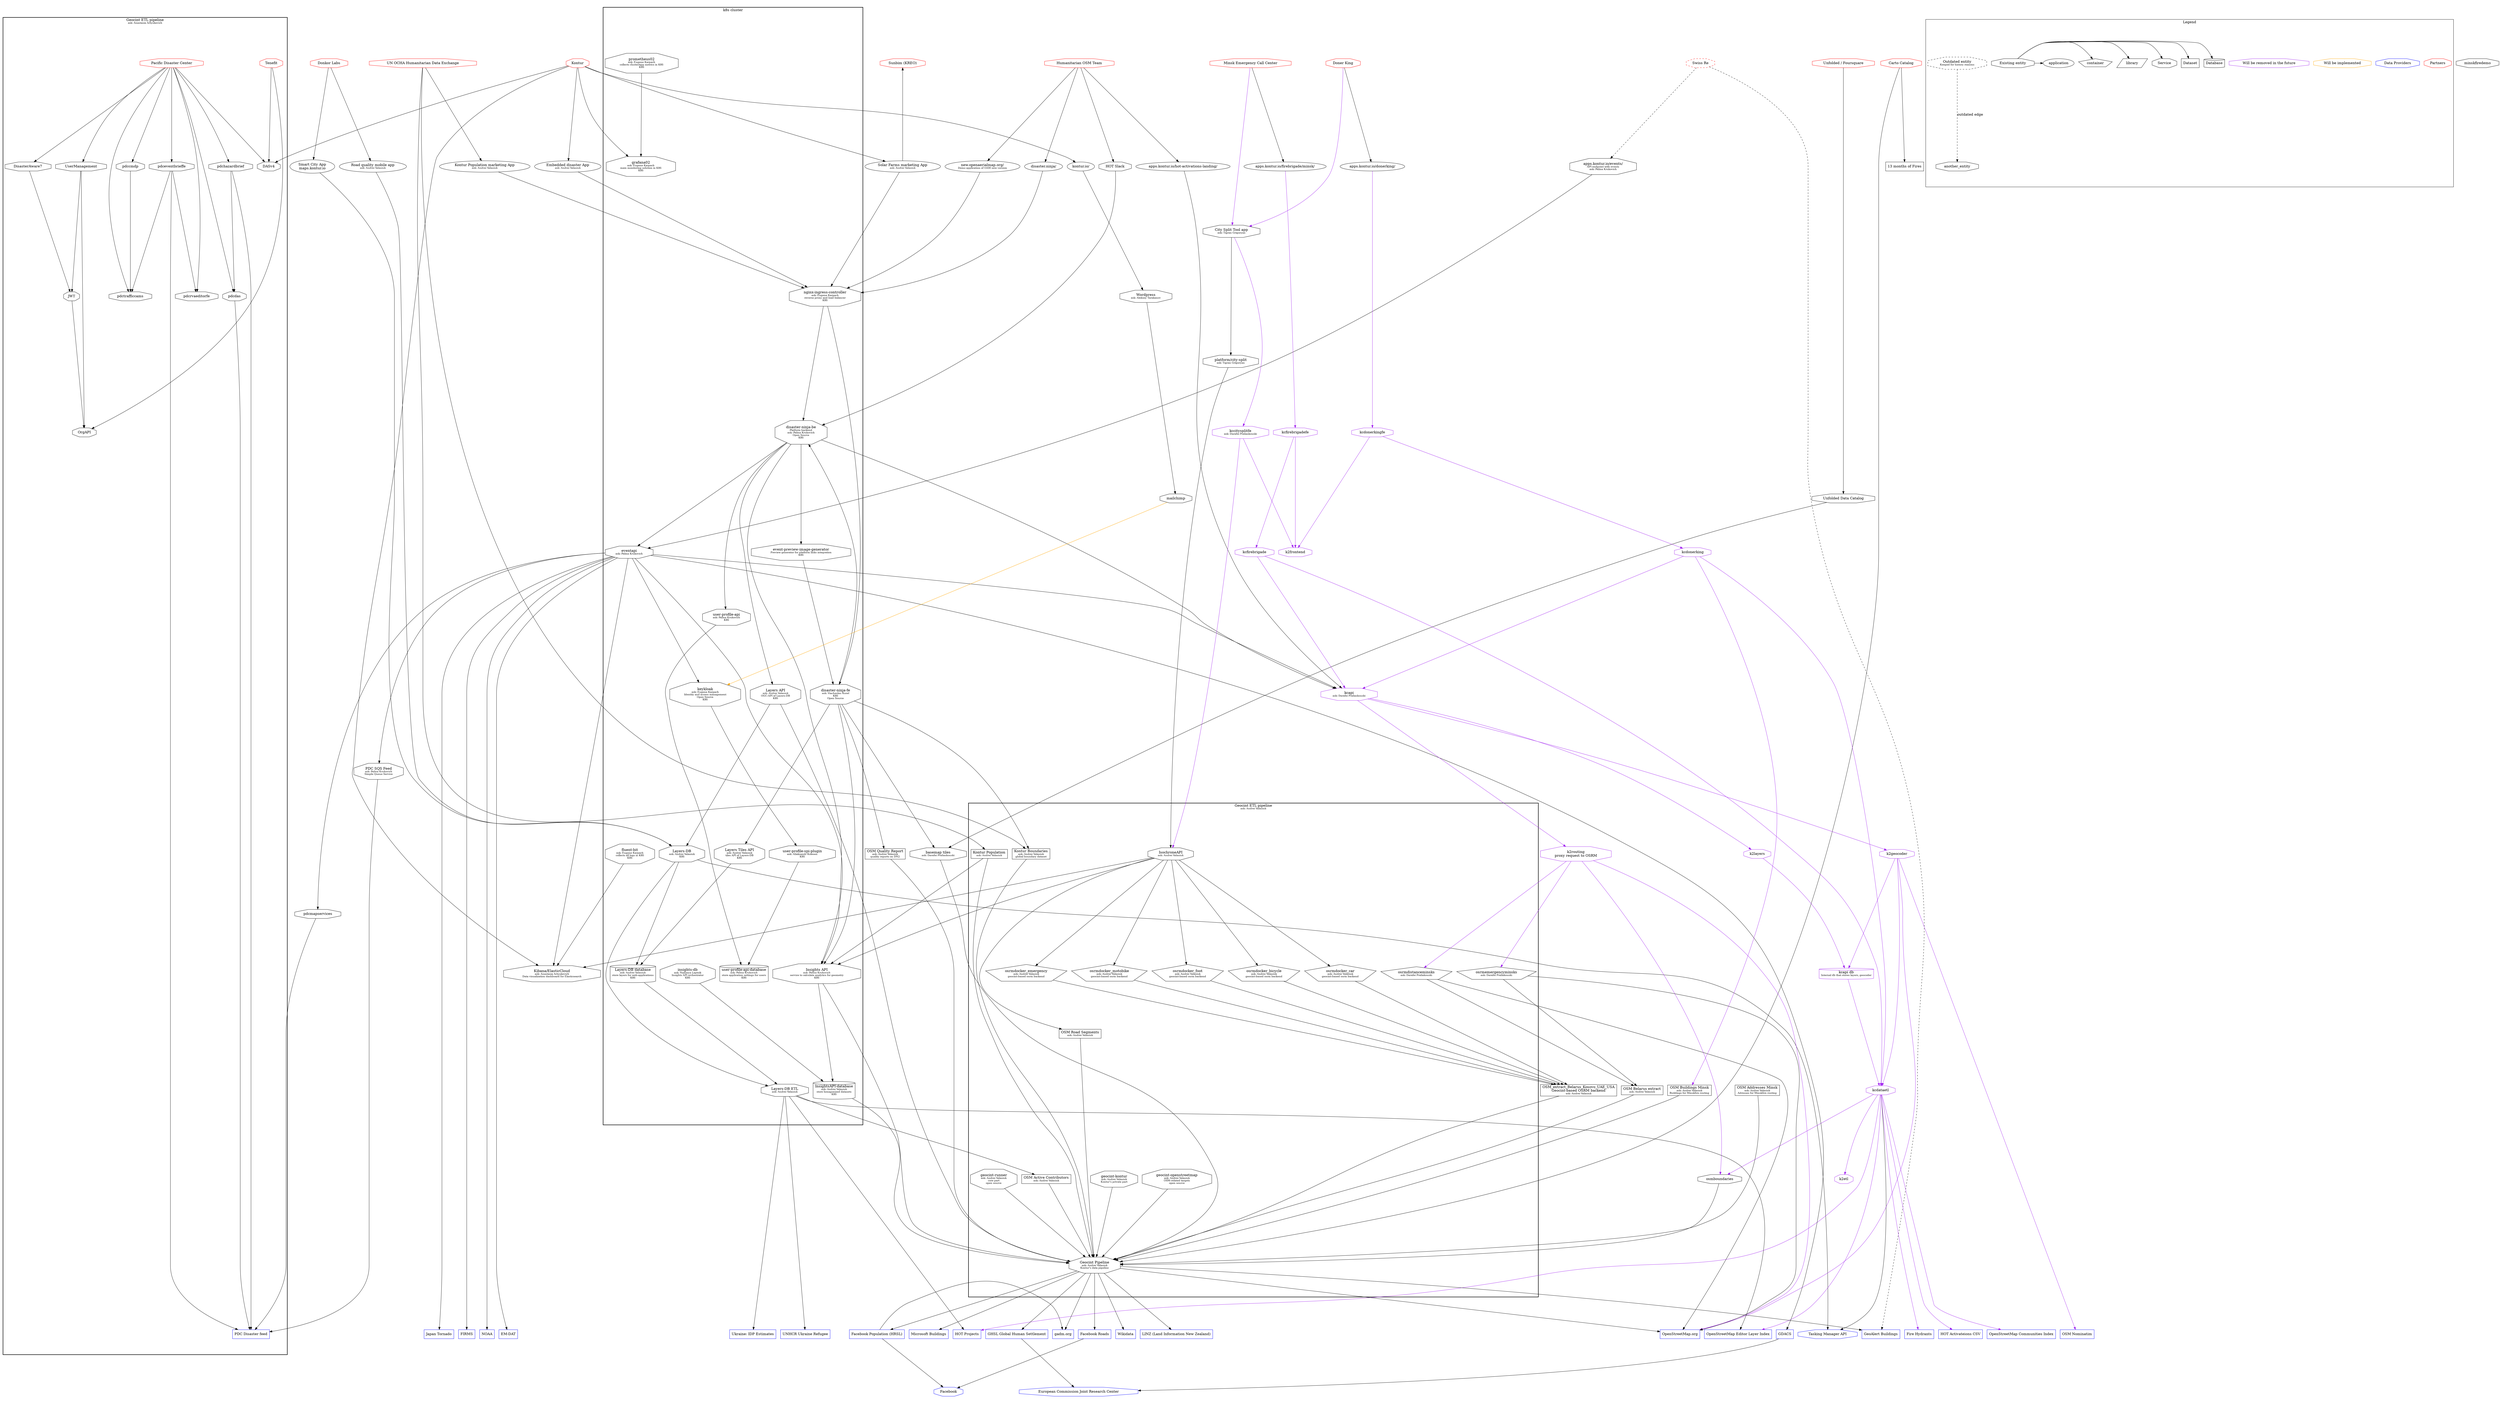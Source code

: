 digraph Platform_services{
    ratio=0.5625
    #ratio=0.7
    #ratio=1.0407 // 1993:1915
    #ratio=1.42
    maxiter=10000
    #compound=true;
    newrank=true
    edge[minlen=1,weight=1]
    node[shape=octagon]
    // customers
    {
        rank=same;
        HOT [label="Humanitarian OSM Team",color=red]
        PDC [label="Pacific Disaster Center",color=red]
        Tenefit [label="Tenefit",color=red]
        //Vianova [label="Vianova",color=red]
        SwissRe [label="Swiss Re",color=red,style=dashed]
        DonerKing [label="Doner King",color=red]
        mchs [label="Minsk Emergency Call Center",color=red]
        HDX [label="UN OCHA Humanitarian Data Exchange",color=red]
        Kontur [label="Kontur",color=red]
        Unfolded [label="Unfolded / Foursquare",color=red]
        cartocatalog [label="Carto Catalog", color=red] //updated 2021-10-08
        DonkorLabs [label="Donkor Labs",color=red]
        Sunbim [label="Sunbim (KREO)",color=red]
    }
    // user facing
    // external
    {
        rank=same;
        osm [label="OpenStreetMap.org",color=blue,shape=rectangle]
        facebookpopulation [label="Facebook Population (HRSL)",color=blue,shape=rectangle]
        facebookroads [label="Facebook Roads",color=blue,shape=rectangle]
        msbuildings [label="Microsoft Buildings",color=blue,shape=rectangle]
        geoalertbuildings [label="GeoAlert Buildings",color=blue,shape=rectangle]
        gdacs [label="GDACS", color=blue,shape=rectangle]
        ghs [label="GHSL Global Human Settlement",color=blue,shape=rectangle]
        gadm [label="gadm.org",color=blue,shape=rectangle]
        hotactivations [label="HOT Projects",color=blue,shape=rectangle]
        hotactivationscsv [label="HOT Activateions CSV",color=blue,shape=rectangle]
        wikidata [label="Wikidata",color=blue,shape=rectangle]
        linz [label="LINZ (Land Information New Zealand)",color=blue,shape=rectangle]

        osmlayers [label="OpenStreetMap Editor Layer Index",color=blue,shape=rectangle]
        osmcommunities [label="OpenStreetMap Communities Index",color=blue,shape=rectangle]
        pdcdisasters [label="PDC Disaster feed",color=blue,shape=rectangle]
        taskingmanagerapi [label="Tasking Manager API",color=blue] //new
        firms [label="FIRMS", color=blue,shape=rectangle] //new
        noaa [label="NOAA", color=blue,shape=rectangle] //new
        emdat [label="EM-DAT", color=blue,shape=rectangle] //new
        japantornado [label="Japan Tornado", color=blue,shape=rectangle] //new??
        firehydrants [label="Fire Hydrants", color=blue,shape=rectangle] //new
        osmnominatim [label="OSM Nominatim", color=blue,shape=rectangle]
        unhcrukrainerefugee [label="UNHCR Ukraine Refugee", color=blue,shape=rectangle]
        idpestimates [label="Ukraine: IDP Estimates", color=blue,shape=rectangle]
    }

    "layers-db" -> taskingmanagerapi
    "kcdataetl" -> taskingmanagerapi

    {
        rank=same
        OSM_quality_report [label=<OSM Quality Report<BR /><FONT POINT-SIZE="10">ask: Andrei Valasiuk<BR />quality reports on DN2</FONT>>,shape=rectangle]
        k2routing [label=<k2routing<BR />proxy request to OSRM>]
        k2layers
        k2geocoder
    }

    subgraph cluster_legend {
        label="Legend"
        {
            rank=same;
            "Partners" [color=red]
            "Data Providers" [color=blue]
            "Will be implemented" [color=orange]
            "Will be removed in the future" [color=purple]
        }

        {
            rank=same;
            "Existing entity" [color=black]
            database [label=<Database>,shape=cylinder,color=black]
            "Existing entity" -> database
            dataset [label=<Dataset>,shape=rectangle,color=black]
            "Existing entity" -> dataset
            service [label=<Service>,shape=octagon,color=black]
            "Existing entity" -> service
            library [label=<library>,shape=parallelogram,color=black]
            "Existing entity" -> library
            container [label=<container>,shape=pentagon,color=black]
            "Existing entity" -> container
            ellipse [label=<application>,shape=ellipse,color=black]
            "Existing entity" -> ellipse
        }

        {
            //rank=same;
            outdated [label=<Outdated entity<BR /><FONT POINT-SIZE="10">Keeped for history reasons</FONT>>,style=dashed]
            another_entity [shape=octagon]
            outdated -> another_entity [label="outdated edge",style=dashed]
        }        
    }

    subgraph cluster_k8s {
        label="k8s cluster"
        style=bold
        "nginx-ingress-controller" [label=<nginx-ingress-controller<BR /><FONT POINT-SIZE="10">ask: Eugene Karpach<BR />reverse proxy and load balancer<br/>K8S</FONT>>]
        "layers-tiles-api" [label=<Layers Tiles API<BR /><FONT POINT-SIZE="10">ask: Andrei Valasiuk<BR />tiles API of Layers-DB<BR />K8S</FONT>>]
        "Layers-API" [label=<Layers API<BR /><FONT POINT-SIZE="10">ask: Andrei Valasiuk<BR />OGC-API of Layers-DB<BR />K8S</FONT>>]
        "disaster-ninja-be" [label=<disaster-ninja-be<BR /><FONT POINT-SIZE="10">Platform backend<BR />ask: Palina Krukovich<BR />Open Source<BR />K8S</FONT>>]
        "disaster-ninja-fe" [label=<disaster-ninja-fe<BR /><FONT POINT-SIZE="10">ask: Viachaslau Kozel<BR />K8S<BR />Open Source</FONT>>]
        "user-profile-api" [label=<user-profile-api<FONT POINT-SIZE="10"><BR />ask: Palina Krukovich<BR />K8S</FONT>>]
        "user-profile-api-database" [label=<user-profile-api-database<FONT POINT-SIZE="10"><BR />ask: Palina Krukovich<BR />store application settings for users<BR />K8S</FONT>>,shape=cylinder]
        "user-profile-spi-plugin" [label=<user-profile-spi-plugin<FONT POINT-SIZE="10"><BR />ask: Aliaksandr Kolesen<BR />K8S</FONT>>]
        "event-preview-image-generator" [label=<event-preview-image-generator<BR /><FONT POINT-SIZE="10">Preview generator for platform links integration<BR />K8S</FONT>>]
        insightsapi [label=<Insights API<BR /><FONT POINT-SIZE="10">ask: Palina Krukovich<BR />service to calculate analytics for geometry<BR />K8S</FONT>>]
        "prometheus02" [label=<prometheus02<BR /><FONT POINT-SIZE="10">ask: Eugene Karpach<BR />collects cluster/app metrics in K8S<BR />K8S</FONT>>]
        "grafana02" [label=<grafana02<BR /><FONT POINT-SIZE="10">ask: Eugene Karpach<BR />main monitoring solution in K8S<BR />K8S</FONT>>]
        "fluent-bit" [label=<fluent-bit<FONT POINT-SIZE="10"><BR />ask: Eugene Karpach<BR />collects all logs in K8S<BR />K8S</FONT>>]
        "layers-db" [label=<Layers-DB<BR /><FONT POINT-SIZE="10">ask: Andrei Valasiuk<BR />K8S</FONT>>]
        "layers-db-database" [label=<Layers-DB database<BR /><FONT POINT-SIZE="10">ask: Andrei Valasiuk<BR />store layers for web-applications<BR />K8S</FONT>>,shape=cylinder]
        "layers-etl" [label=<Layers-DB ETL<BR /><FONT POINT-SIZE="10">ask: Andrei Valasiuk</FONT>>]
        "insights-db" [label=<insights-db<BR /><FONT POINT-SIZE="10">ask: Nadzeya Laptsik<BR />Insights API orchestrator<BR />K8S</FONT>>]
        eventapi [label=<eventapi<BR /><FONT POINT-SIZE="10">ask: Palina Krukovich</FONT>>]
        keycloak [label=<keykloak<BR /><FONT POINT-SIZE="10">ask: Eugene Karpach<BR />Identity and access management<BR />Open Source<BR />K8S</FONT>>]
        "insightsapi-database" [label=<InsightsAPI-database<FONT POINT-SIZE="10"><BR />ask: Andrei Valasiuk<BR />store hexagonized datasets<BR />K8S</FONT>>,shape=cylinder]
    }

    k2geocoder -> osmnominatim [color=purple]

    "user-profile-api" -> "user-profile-api-database"    
    "user-profile-spi-plugin" -> "user-profile-api-database"

    keycloak -> "user-profile-spi-plugin"
    eventapi -> keycloak
    mailchimp -> keycloak [color=orange]

    "basemap tiles"  [label=<basemap tiles<BR /><FONT POINT-SIZE="10">ask: Darafei Praliaskouski</FONT>>]
    "disaster-ninja-fe" -> "basemap tiles" 
    "basemap tiles" -> geocint

    "disaster-ninja-fe" ->  "disaster-ninja-be"
    "disaster-ninja-fe" -> kontur_boundaries 
    "disaster-ninja-fe" -> OSM_quality_report 
    "disaster-ninja-fe" -> "layers-tiles-api"

    "disaster-ninja-be" -> "user-profile-api"
    "disaster-ninja-be" -> "event-preview-image-generator"
    "event-preview-image-generator" -> "disaster-ninja-fe"
    "disaster-ninja-be" -> insightsapi 
    "disaster-ninja-fe" -> insightsapi
    "disaster-ninja-be" -> kcapi 
    "disaster-ninja-be" -> eventapi 
    "disaster-ninja-be" -> "Layers-API"

    "HOT Slack" -> "disaster-ninja-be" 

    "nginx-ingress-controller" -> "disaster-ninja-fe" 
    "nginx-ingress-controller" -> "disaster-ninja-be" 

    SwissRe -> geoalertbuildings [style=dashed]
    SwissRe -> eventapiprod [style=dashed]

    "Layers-API" -> "layers-db"
    "layers-tiles-api" -> "layers-db-database"
    "layers-db" -> "layers-etl"
    "layers-db" -> "layers-db-database"
    "layers-db-database" -> "layers-etl"

    "layers-etl" -> hotactivations
    "layers-etl" -> osmcontributorstiles
    "layers-etl" -> unhcrukrainerefugee
    "layers-etl" -> idpestimates
    "layers-etl" -> osmlayers
    

    gdacs -> jrc
    ghs -> jrc
    facebookpopulation -> facebook
    facebookroads -> facebook
    jrc [label="European Commission Joint Research Center",color=blue]
    facebook [label="Facebook",color=blue]
    {
        rank=same;
        donerkingapp [label="apps.kontur.io/donerking/",shape=ellipse]
        oam [label=<new.openaerialmap.org/<BR /><FONT POINT-SIZE="10">Demo application of OAM new version</FONT>>,shape=ellipse]
        disasterninja [label="disaster.ninja/",shape=ellipse]
        eventapiprod [label=<apps.kontur.io/events/<BR /><FONT POINT-SIZE="10">API endpoint with events<BR />ask: Palina Krukovich</FONT>>]
        mchsapp [label="apps.kontur.io/firebrigade/minsk/",shape=ellipse]
        konturwebsite [label="kontur.io/",shape=ellipse]
        hotlandingpage [label="apps.kontur.io/hot-activations-landing/",shape=ellipse]        
        smartcity [label=<Smart City App<BR />maps.kontur.io>,shape=ellipse]
        roadqualityapp [label=<Road quality mobile app<BR /><FONT POINT-SIZE="10">ask: Andrei Valasiuk</FONT>>,shape=ellipse]
        "HOT Slack"
        UserManagement
        DisasterAware7
        DASv4
    }
    
    solarfarm [label=<Solar Farms marketing App<BR /><FONT POINT-SIZE="10">ask: Andrei Valasiuk</FONT>>,shape=ellipse]
    embeddedpop [label=<Kontur Population marketing App<BR /><FONT POINT-SIZE="10">ask: Andrei Valasiuk</FONT>>,shape=ellipse]
    embeddeddisaster [label=<Embedded disaster App<BR /><FONT POINT-SIZE="10">ask: Andrei Valasiuk</FONT>>,shape=ellipse]
    HOT -> disasterninja
    HOT -> hotlandingpage //new
    HOT -> "HOT Slack"
    HOT -> oam
    Kontur -> solarfarm
    Kontur -> embeddeddisaster
    disasterninja -> "nginx-ingress-controller"
    solarfarm -> "nginx-ingress-controller"
    solarfarm -> Sunbim
    embeddedpop -> "nginx-ingress-controller"
    embeddeddisaster -> "nginx-ingress-controller"
    oam -> "nginx-ingress-controller"

    DonkorLabs -> smartcity
    DonkorLabs -> roadqualityapp
    roadqualityapp -> "layers-db"
    smartcity -> "layers-db"

    Unfolded -> "Unfolded Data Catalog" //updated 2021-10-08
    "Unfolded Data Catalog" -> "basemap tiles" //updated 2021-10-08

    "13 months of Fires" [label=<13 months of Fires>,shape=rectangle]
    cartocatalog -> "13 months of Fires"//updated 2021-10-08
    cartocatalog -> geocint //updated 2021-10-08

    eventapiprod -> eventapi
    hotlandingpage -> kcapi //new
    CSTAPP [label=<City Split Tool app<BR /><FONT POINT-SIZE="10">ask: Tigran Grigoryan</FONT>>]
    mchs -> CSTAPP[color=purple]
    DonerKing -> CSTAPP [color=purple]
    citysplit [label="platform/city-split"][label=<platform/city-split<BR /><FONT POINT-SIZE="10">ask: Tigran Grigoryan</FONT>>]

    CSTAPP -> citysplit
    isochroneapi 
    citysplit -> isochroneapi
    insightsapi -> "insightsapi-database"
    "insights-db" -> "insightsapi-database"
    
    konturpopulation -> insightsapi // updated 2021-10-08
    isochroneapi -> insightsapi //new

    eventapi -> insightsapi //new
    isochroneapi -> osmroadsegments
    osmroadsegments -> geocint
    buildingsminsk -> geocint
    osmcontributorstiles -> geocint
    addressesminsk -> geocint
    
    {
    // Minsk datasets
        rank=same;
        addressesminsk [label=<OSM Addresses Minsk<BR /><FONT POINT-SIZE="10">ask: Andrei Valasiuk<BR />Adresses for Minskfire routing</FONT>>,shape=rectangle]
        buildingsminsk [label=<OSM Buildings Minsk<BR /><FONT POINT-SIZE="10">ask: Andrei Valasiuk<BR />Buildings for Minskfire routing</FONT>>,shape=rectangle]
        belarusosmpbf [label=<OSM Belarus extract<BR /><FONT POINT-SIZE="10">ask: Andrei Valasiuk</FONT>>,shape=rectangle]
        pdsdataset  [label=<OSM_extract_Belarus_Kosovo_UAE_USA<BR />Geocint-based OSRM backend<BR /><FONT POINT-SIZE="10">ask: Andrei Valasiuk</FONT>>,shape=rectangle]//Area of interest updated 2024-30-01

    }
    
    insightsapi -> geocint
    belarusosmpbf -> geocint
    pdsdataset -> geocint //updated 2021-10-08
    osrmdocker_foot -> pdsdataset //updated 2021-10-08
    osrmdocker_bicycle -> pdsdataset //updated 2021-10-08
    osrmdocker_car -> pdsdataset //updated 2021-10-08
    osrmdocker_emergency -> pdsdataset //updated 2021-10-08
    osrmdocker_motobike -> pdsdataset //updated 2021-10-08
    isochroneapi -> osrmdocker_foot  //updated 2021-10-08
    isochroneapi -> osrmdocker_bicycle //updated 2021-10-08
    isochroneapi -> osrmdocker_car //updated 2021-10-08
    isochroneapi -> osrmdocker_emergency //updated 2021-10-08
    isochroneapi -> osrmdocker_motobike   //updated 2021-10-08

    osrmemergencyminsk -> belarusosmpbf
    osrmdistanceminsk -> belarusosmpbf
    konturpopulation -> geocint
    HDX -> konturpopulation
    HDX -> kontur_boundaries
    HDX -> embeddedpop


    subgraph cluster_geocint {
        label=<Geocint ETL pipeline<BR /><FONT POINT-SIZE="10">ask: Andrei Valasiuk</FONT>>
        style=bold

        "geocint-runner" [label=<geocint-runner<BR /><FONT POINT-SIZE="10">ask: Andrei Valasiuk<BR />core part<BR />open source</FONT>>]
        "geocint-openstreetmap" [label=<geocint-openstreetmap<BR /><FONT POINT-SIZE="10">ask: Andrei Valasiuk<BR />OSM-related targets<BR />open source</FONT>>]
        "geocint-kontur" [label=<geocint-kontur<BR /><FONT POINT-SIZE="10">ask: Andrei Valasiuk<BR />Kontur's private part</FONT>>]
        geocint [label=<Geocint Pipeline<BR /><FONT POINT-SIZE="10">ask: Andrei Valasiuk<BR />Kontur's data pipeline</FONT>>]
        isochroneapi [label=<IsochroneAPI<BR /><FONT POINT-SIZE="10">ask: Andrei Valasiuk</FONT>>]

        {
            rank=same;
            osrmemergencyminsk [label=<osrmemergencyminsks<BR /><FONT POINT-SIZE="10">ask: Darafei Praliakouski</FONT>>,shape=pentagon]
            osrmdistanceminsk [label=<osrmdistanceminsks<BR /><FONT POINT-SIZE="10">ask: Darafei Praliakouski</FONT>>,shape=pentagon]
            osrmdocker_motobike [label=<osrmdocker_motobike<BR /><FONT POINT-SIZE="10">ask: Andrei Valasiuk<BR />geocint-based osrm backend</FONT>>,shape=pentagon]
            osrmdocker_foot [label=<osrmdocker_foot<BR /><FONT POINT-SIZE="10">ask: Andrei Valasiuk<BR />geocint-based osrm backend</FONT>>,shape=pentagon]
            osrmdocker_emergency [label=<osrmdocker_emergency<BR /><FONT POINT-SIZE="10">ask: Andrei Valasiuk<BR />geocint-based osrm backend</FONT>>,shape=pentagon]
            osrmdocker_bicycle [label=<osrmdocker_bicycle<BR /><FONT POINT-SIZE="10">ask: Andrei Valasiuk<BR />geocint-based osrm backend</FONT>>,shape=pentagon]
            osrmdocker_car [label=<osrmdocker_car<BR /><FONT POINT-SIZE="10">ask: Andrei Valasiuk<BR />geocint-based osrm backend</FONT>>,shape=pentagon]
        }
        {
            // Global datasets
            //rank=same;
        
            osmroadsegments [label=<OSM Road Segments<BR /><FONT POINT-SIZE="10">ask: Andrei Valasiuk</FONT>>,shape=rectangle]
            konturpopulation [label=<Kontur Population<BR /><FONT POINT-SIZE="10">ask: Andrei Valasiuk</FONT>>,shape=rectangle]
            kontur_boundaries [label=<Kontur Boundaries<BR /><FONT POINT-SIZE="10">ask: Andrei Valasiuk<BR />global boundary dataset</FONT>>,shape=rectangle]
            osmcontributorstiles [label=<OSM Active Contributors<BR /><FONT POINT-SIZE="10">ask: Andrei Valasiuk</FONT>>,shape=rectangle]
        }
    } 

    "geocint-runner" -> geocint
    "geocint-openstreetmap" -> geocint
    "geocint-kontur" -> geocint
    "Layers-API" -> geocint
    geocint -> osm
    geocint -> facebookpopulation
    facebookpopulation -> gadm
    geocint -> gadm
    geocint -> ghs
    geocint -> facebookroads
    geocint -> msbuildings
    geocint -> geoalertbuildings
    geocint -> wikidata
    geocint -> linz
    "insightsapi-database" -> geocint
    kontur_boundaries -> geocint //updates 2021-10-08
    OSM_quality_report -> geocint //updated 2021-10-08 Sasha Petrov
    osmboundaries
    osmboundaries -> geocint

    kccitysplitfe [label=<kccitysplitfe<BR /><FONT POINT-SIZE="10">ask: Darafei Praliaskouski</FONT>>,color=purple]
    kccitysplitfe -> isochroneapi [color=purple]
    CSTAPP -> kccitysplitfe [color=purple]

    kcapi [label=<kcapi<BR /><FONT POINT-SIZE="10">ask: Darafei Praliaskouski</FONT>>,color=purple]
    eventapi -> gdacs
    eventapi -> firms //new
    eventapi -> noaa //new
    eventapi -> emdat //new
    eventapi -> japantornado //new
    DonerKing -> donerkingapp
    eventapi -> kcapi
    kcdonerkingfe [color=purple]
    donerkingapp -> kcdonerkingfe [color=purple]
    kcdonerking [color=purple]
    kcdonerkingfe -> kcdonerking [color=purple]
    kcdonerking -> buildingsminsk [color=purple]
    kcdataetl [color=purple]
    kcdonerking -> kcdataetl [color=purple]
    kcfirebrigade -> kcdataetl [color=purple]
    kcdataetl -> hotactivations [color=purple]
    kcdataetl -> hotactivationscsv [color=purple]
    kcdataetl -> osmcommunities [color=purple]
    kcdataetl -> osmlayers [color=purple]
    kcdataetl -> k2etl [color=purple]
    kcdataetl -> osmboundaries [color=purple]
    kcdataetl -> firehydrants [color=purple]
    mchs -> mchsapp
    kcfirebrigadefe [color=purple]
    mchsapp -> kcfirebrigadefe [color=purple]
    kcfirebrigade [color=purple]
    kcfirebrigadefe -> kcfirebrigade [color=purple]
    kcapi [color=purple]
    kcdonerking -> kcapi [color=purple]
    kcfirebrigade -> kcapi [color=purple]
    pdcsqs [label=<PDC SQS Feed<BR /><FONT POINT-SIZE="10">ask: Palina Krukovich<BR />Simple Queue Service</FONT>>]
    eventapi -> pdcsqs
    pdcsqs -> pdcdisasters
    eventapi -> pdcmapservices
    pdcmapservices -> pdcdisasters
    k2etl [color=purple]
    k2layers [color=purple]
    k2layers [color=purple]
    kcapi -> k2layers [color=purple]
    "kcapi db" [label=<kcapi db<BR /><FONT POINT-SIZE="10">Internal db that stores layers, geocoder</FONT>>,color=purple,shape=cylinder]
    k2layers -> "kcapi db" [color=purple]
    k2geocoder -> "kcapi db" [color=purple]
    "kcapi db" -> kcdataetl [color=purple]
    minskfiredemo 
    k2routing [color=purple]
    kcapi -> k2routing [color=purple]
    k2routing -> osm [color=purple]
    k2routing -> osrmemergencyminsk [color=purple]
    k2routing -> osmboundaries [color=purple] // accoring to A.Kalenik
    osrmemergencyminsk -> osm
    k2routing -> osrmdistanceminsk [color=purple]
    osrmdistanceminsk -> osm
    k2geocoder [color=purple]
    kcapi -> k2geocoder [color=purple]
    k2geocoder -> osm [color=purple]
    k2geocoder -> kcdataetl [color=purple]
    k2frontend [color=purple]
    kcdonerkingfe -> k2frontend [color=purple]
    kcfirebrigadefe -> k2frontend [color=purple]
    kccitysplitfe -> k2frontend [color=purple]

    subgraph cluster_PDC {
        label=<Geocint ETL pipeline<BR /><FONT POINT-SIZE="10">ask: Anastasia Artyukevich</FONT>>
        style=bold

        pdcrvaeditorfe
        PDC -> pdcrvaeditorfe
        pdceventbrieffe
        PDC -> pdceventbrieffe
        pdceventbrieffe -> pdcdisasters
        pdceventbrieffe -> pdcrvaeditorfe
        pdchazardbrief
        PDC -> pdchazardbrief
        pdchazardbrief -> pdcdas
        pdchazardbrief -> pdcdisasters
        pdcdas
        PDC -> pdcdas
        pdcdas -> pdcdisasters
        pdctrafficcams
        PDC -> pdctrafficcams
        pdceventbrieffe -> pdctrafficcams
        PDC -> pdccmdp -> pdctrafficcams
        Tenefit -> OrgAPI // update 2021-10-8
        PDC -> UserManagement -> JWT         // update 2021-10-8
        UserManagement -> OrgAPI // update 2021-10-8
        PDC -> DisasterAware7 -> JWT -> OrgAPI // update 2021-10-8
        PDC -> DASv4 // update 2021-10-8
        Tenefit -> DASv4 // update 2021-10-8
    }
    
    
    Kontur -> DASv4 // update 2021-10-8
    Kontur -> konturwebsite
    wordpress [label=<Wordpress<BR /><FONT POINT-SIZE="10">ask: Aleksey Tarakanov</FONT>>]
    konturwebsite -> wordpress
    wordpress -> mailchimp
    "prometheus02" -> grafana02
    "fluent-bit" -> kibana
    kibana [label=<Kibana/ElasticCloud<BR /><FONT POINT-SIZE="10">ask: Anastasia Artyukevich<BR />Data visualization dashboard for Elasticsearch</FONT>>]
    Kontur -> kibana //updated 2021-10-08
    Kontur -> grafana02
    eventapi -> kibana//updated 2021-10-08
    isochroneapi -> kibana//updated 2021-10-08

}
